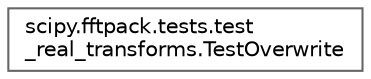 digraph "Graphical Class Hierarchy"
{
 // LATEX_PDF_SIZE
  bgcolor="transparent";
  edge [fontname=Helvetica,fontsize=10,labelfontname=Helvetica,labelfontsize=10];
  node [fontname=Helvetica,fontsize=10,shape=box,height=0.2,width=0.4];
  rankdir="LR";
  Node0 [id="Node000000",label="scipy.fftpack.tests.test\l_real_transforms.TestOverwrite",height=0.2,width=0.4,color="grey40", fillcolor="white", style="filled",URL="$dc/dee/classscipy_1_1fftpack_1_1tests_1_1test__real__transforms_1_1TestOverwrite.html",tooltip=" "];
}
